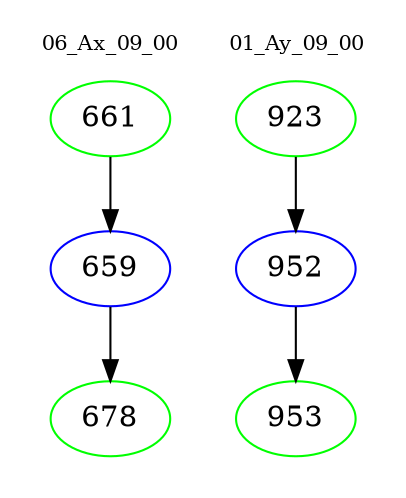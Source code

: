 digraph{
subgraph cluster_0 {
color = white
label = "06_Ax_09_00";
fontsize=10;
T0_661 [label="661", color="green"]
T0_661 -> T0_659 [color="black"]
T0_659 [label="659", color="blue"]
T0_659 -> T0_678 [color="black"]
T0_678 [label="678", color="green"]
}
subgraph cluster_1 {
color = white
label = "01_Ay_09_00";
fontsize=10;
T1_923 [label="923", color="green"]
T1_923 -> T1_952 [color="black"]
T1_952 [label="952", color="blue"]
T1_952 -> T1_953 [color="black"]
T1_953 [label="953", color="green"]
}
}
